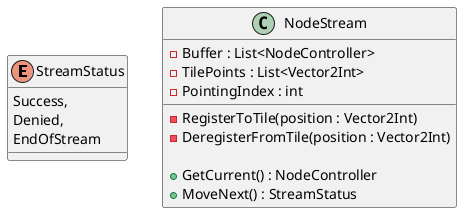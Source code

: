 @startuml
enum StreamStatus{
    Success,
    Denied,
    EndOfStream
}

class NodeStream{
    -Buffer : List<NodeController>
    -TilePoints : List<Vector2Int>
    -PointingIndex : int
    -RegisterToTile(position : Vector2Int)
    -DeregisterFromTile(position : Vector2Int)

    +GetCurrent() : NodeController
    +MoveNext() : StreamStatus
}
@enduml